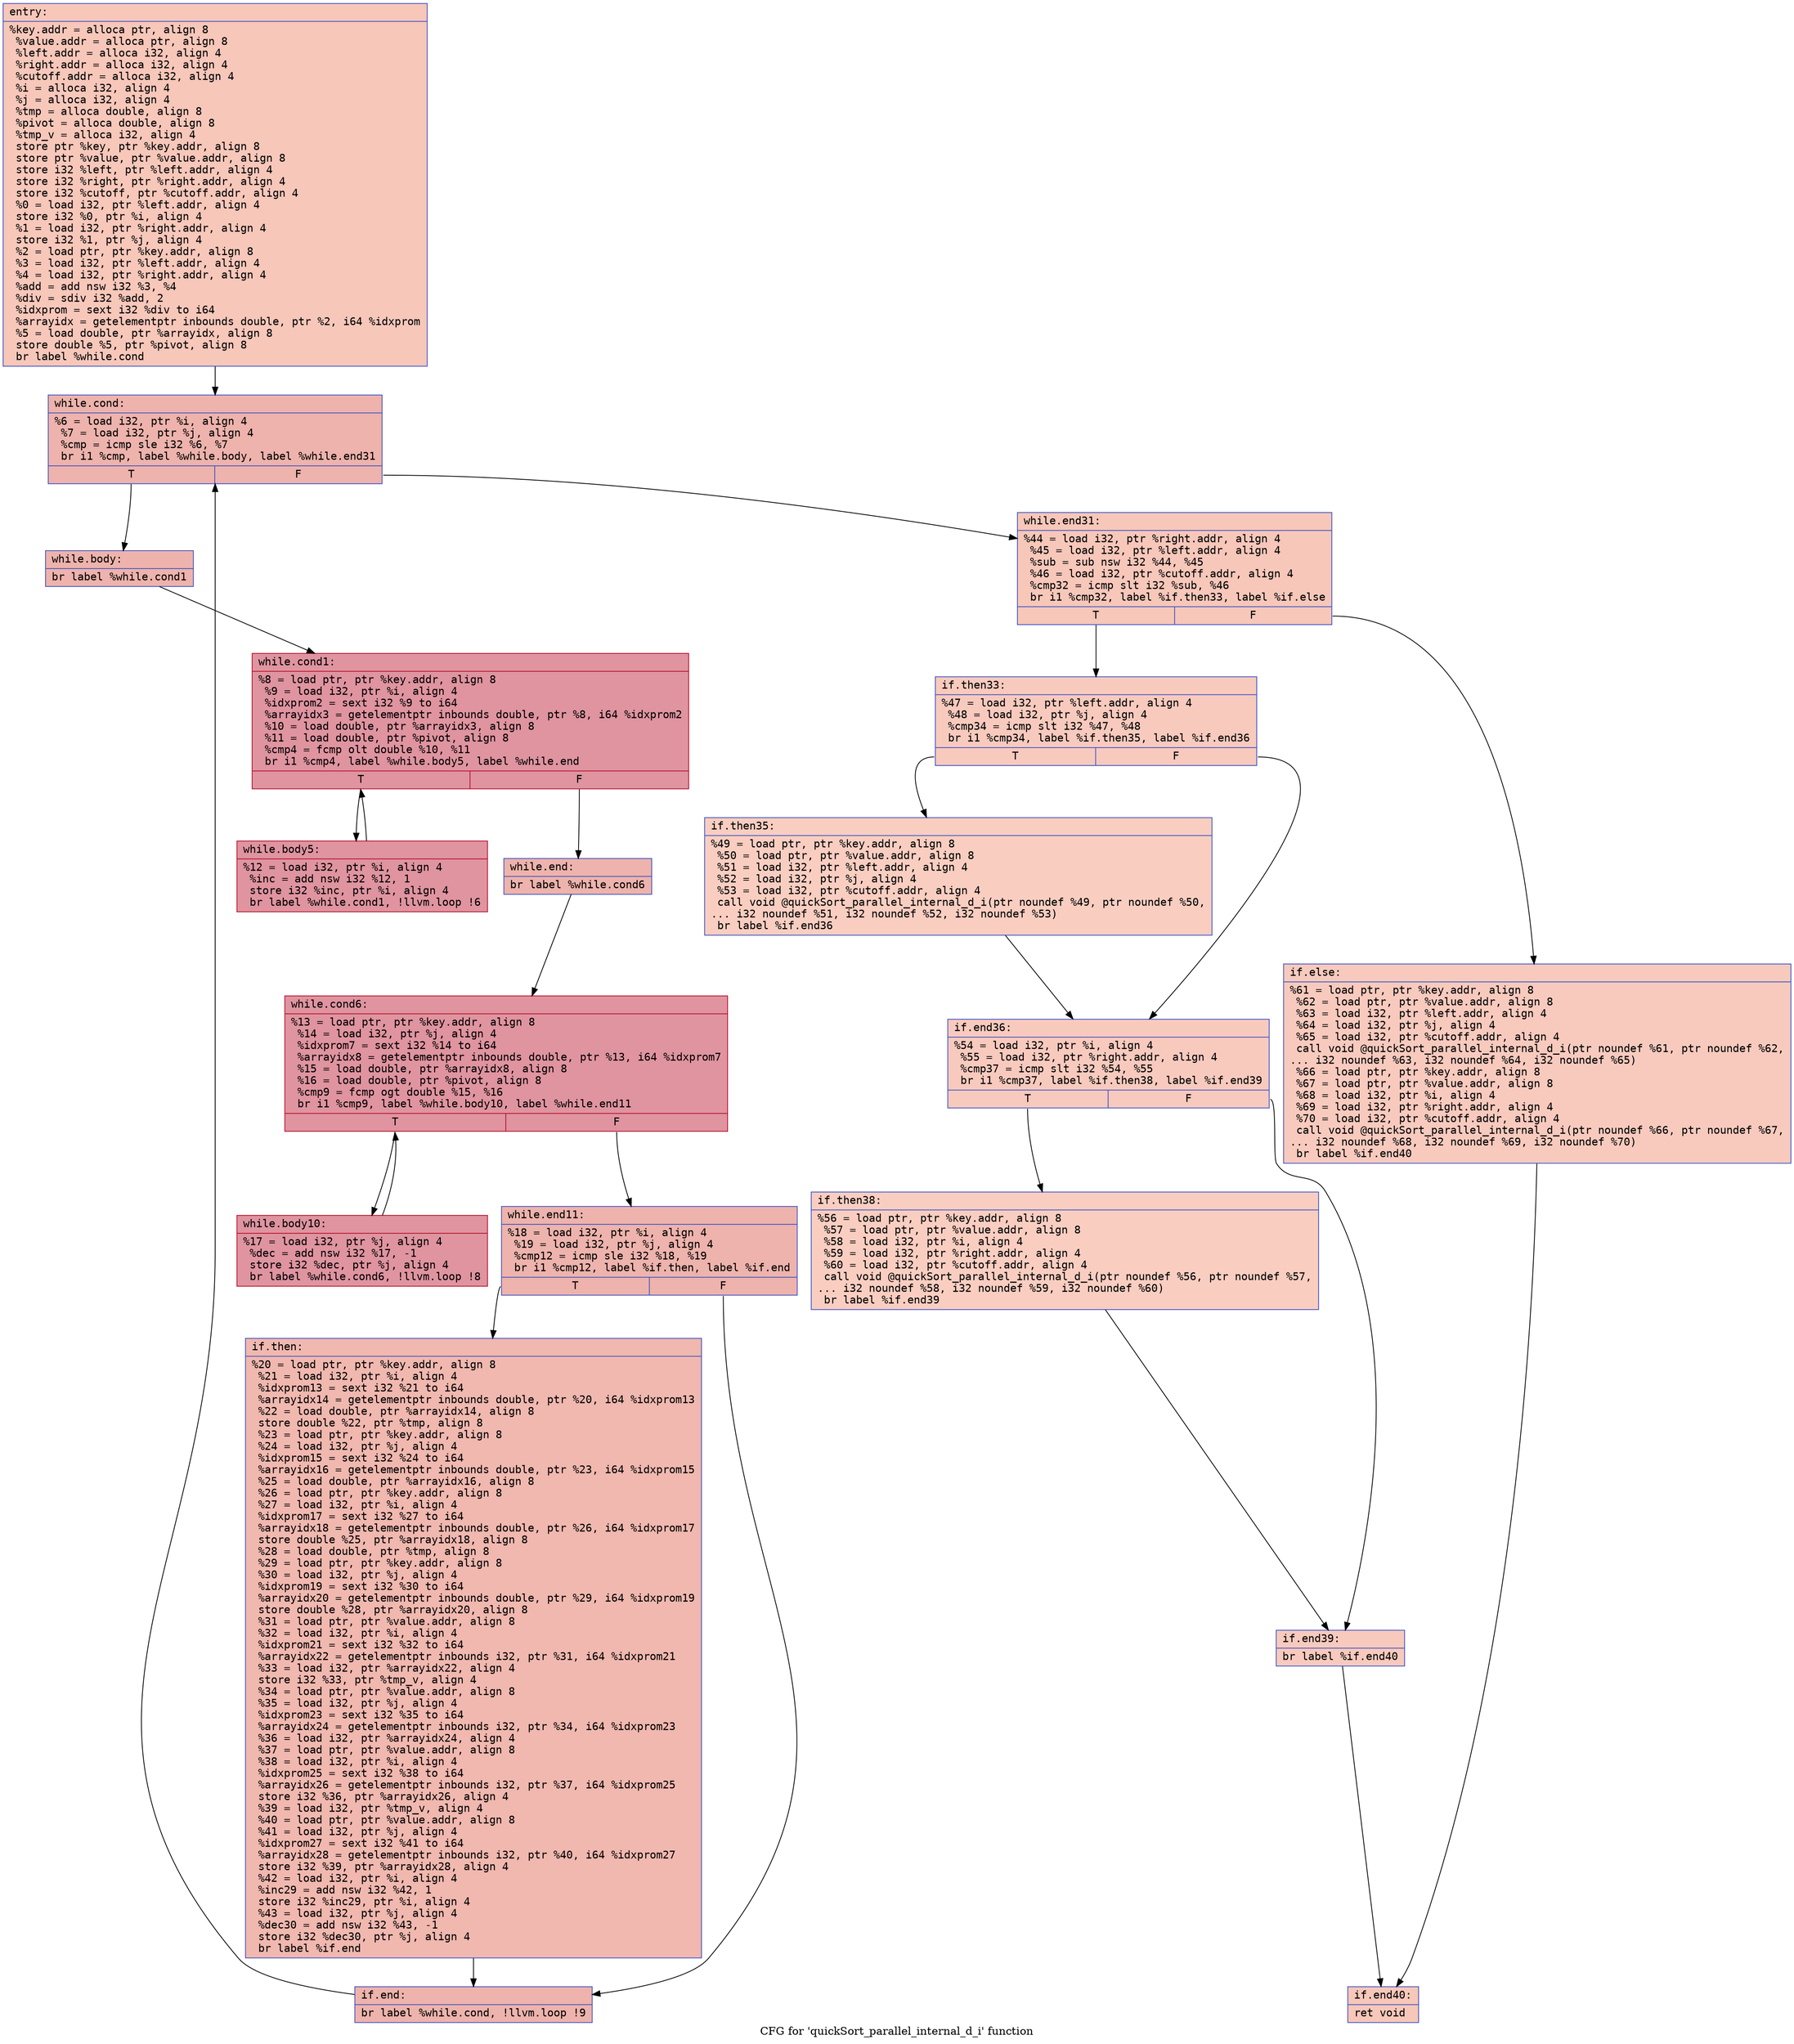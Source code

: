 digraph "CFG for 'quickSort_parallel_internal_d_i' function" {
	label="CFG for 'quickSort_parallel_internal_d_i' function";

	Node0x564d03c20640 [shape=record,color="#3d50c3ff", style=filled, fillcolor="#ec7f6370" fontname="Courier",label="{entry:\l|  %key.addr = alloca ptr, align 8\l  %value.addr = alloca ptr, align 8\l  %left.addr = alloca i32, align 4\l  %right.addr = alloca i32, align 4\l  %cutoff.addr = alloca i32, align 4\l  %i = alloca i32, align 4\l  %j = alloca i32, align 4\l  %tmp = alloca double, align 8\l  %pivot = alloca double, align 8\l  %tmp_v = alloca i32, align 4\l  store ptr %key, ptr %key.addr, align 8\l  store ptr %value, ptr %value.addr, align 8\l  store i32 %left, ptr %left.addr, align 4\l  store i32 %right, ptr %right.addr, align 4\l  store i32 %cutoff, ptr %cutoff.addr, align 4\l  %0 = load i32, ptr %left.addr, align 4\l  store i32 %0, ptr %i, align 4\l  %1 = load i32, ptr %right.addr, align 4\l  store i32 %1, ptr %j, align 4\l  %2 = load ptr, ptr %key.addr, align 8\l  %3 = load i32, ptr %left.addr, align 4\l  %4 = load i32, ptr %right.addr, align 4\l  %add = add nsw i32 %3, %4\l  %div = sdiv i32 %add, 2\l  %idxprom = sext i32 %div to i64\l  %arrayidx = getelementptr inbounds double, ptr %2, i64 %idxprom\l  %5 = load double, ptr %arrayidx, align 8\l  store double %5, ptr %pivot, align 8\l  br label %while.cond\l}"];
	Node0x564d03c20640 -> Node0x564d03c21ca0[tooltip="entry -> while.cond\nProbability 100.00%" ];
	Node0x564d03c21ca0 [shape=record,color="#3d50c3ff", style=filled, fillcolor="#d6524470" fontname="Courier",label="{while.cond:\l|  %6 = load i32, ptr %i, align 4\l  %7 = load i32, ptr %j, align 4\l  %cmp = icmp sle i32 %6, %7\l  br i1 %cmp, label %while.body, label %while.end31\l|{<s0>T|<s1>F}}"];
	Node0x564d03c21ca0:s0 -> Node0x564d03c21f40[tooltip="while.cond -> while.body\nProbability 96.88%" ];
	Node0x564d03c21ca0:s1 -> Node0x564d03c21fc0[tooltip="while.cond -> while.end31\nProbability 3.12%" ];
	Node0x564d03c21f40 [shape=record,color="#3d50c3ff", style=filled, fillcolor="#d6524470" fontname="Courier",label="{while.body:\l|  br label %while.cond1\l}"];
	Node0x564d03c21f40 -> Node0x564d03c220f0[tooltip="while.body -> while.cond1\nProbability 100.00%" ];
	Node0x564d03c220f0 [shape=record,color="#b70d28ff", style=filled, fillcolor="#b70d2870" fontname="Courier",label="{while.cond1:\l|  %8 = load ptr, ptr %key.addr, align 8\l  %9 = load i32, ptr %i, align 4\l  %idxprom2 = sext i32 %9 to i64\l  %arrayidx3 = getelementptr inbounds double, ptr %8, i64 %idxprom2\l  %10 = load double, ptr %arrayidx3, align 8\l  %11 = load double, ptr %pivot, align 8\l  %cmp4 = fcmp olt double %10, %11\l  br i1 %cmp4, label %while.body5, label %while.end\l|{<s0>T|<s1>F}}"];
	Node0x564d03c220f0:s0 -> Node0x564d03c22780[tooltip="while.cond1 -> while.body5\nProbability 96.88%" ];
	Node0x564d03c220f0:s1 -> Node0x564d03c22800[tooltip="while.cond1 -> while.end\nProbability 3.12%" ];
	Node0x564d03c22780 [shape=record,color="#b70d28ff", style=filled, fillcolor="#b70d2870" fontname="Courier",label="{while.body5:\l|  %12 = load i32, ptr %i, align 4\l  %inc = add nsw i32 %12, 1\l  store i32 %inc, ptr %i, align 4\l  br label %while.cond1, !llvm.loop !6\l}"];
	Node0x564d03c22780 -> Node0x564d03c220f0[tooltip="while.body5 -> while.cond1\nProbability 100.00%" ];
	Node0x564d03c22800 [shape=record,color="#3d50c3ff", style=filled, fillcolor="#d6524470" fontname="Courier",label="{while.end:\l|  br label %while.cond6\l}"];
	Node0x564d03c22800 -> Node0x564d03c22cc0[tooltip="while.end -> while.cond6\nProbability 100.00%" ];
	Node0x564d03c22cc0 [shape=record,color="#b70d28ff", style=filled, fillcolor="#b70d2870" fontname="Courier",label="{while.cond6:\l|  %13 = load ptr, ptr %key.addr, align 8\l  %14 = load i32, ptr %j, align 4\l  %idxprom7 = sext i32 %14 to i64\l  %arrayidx8 = getelementptr inbounds double, ptr %13, i64 %idxprom7\l  %15 = load double, ptr %arrayidx8, align 8\l  %16 = load double, ptr %pivot, align 8\l  %cmp9 = fcmp ogt double %15, %16\l  br i1 %cmp9, label %while.body10, label %while.end11\l|{<s0>T|<s1>F}}"];
	Node0x564d03c22cc0:s0 -> Node0x564d03c231d0[tooltip="while.cond6 -> while.body10\nProbability 96.88%" ];
	Node0x564d03c22cc0:s1 -> Node0x564d03c23250[tooltip="while.cond6 -> while.end11\nProbability 3.12%" ];
	Node0x564d03c231d0 [shape=record,color="#b70d28ff", style=filled, fillcolor="#b70d2870" fontname="Courier",label="{while.body10:\l|  %17 = load i32, ptr %j, align 4\l  %dec = add nsw i32 %17, -1\l  store i32 %dec, ptr %j, align 4\l  br label %while.cond6, !llvm.loop !8\l}"];
	Node0x564d03c231d0 -> Node0x564d03c22cc0[tooltip="while.body10 -> while.cond6\nProbability 100.00%" ];
	Node0x564d03c23250 [shape=record,color="#3d50c3ff", style=filled, fillcolor="#d6524470" fontname="Courier",label="{while.end11:\l|  %18 = load i32, ptr %i, align 4\l  %19 = load i32, ptr %j, align 4\l  %cmp12 = icmp sle i32 %18, %19\l  br i1 %cmp12, label %if.then, label %if.end\l|{<s0>T|<s1>F}}"];
	Node0x564d03c23250:s0 -> Node0x564d03c238c0[tooltip="while.end11 -> if.then\nProbability 50.00%" ];
	Node0x564d03c23250:s1 -> Node0x564d03c23930[tooltip="while.end11 -> if.end\nProbability 50.00%" ];
	Node0x564d03c238c0 [shape=record,color="#3d50c3ff", style=filled, fillcolor="#dc5d4a70" fontname="Courier",label="{if.then:\l|  %20 = load ptr, ptr %key.addr, align 8\l  %21 = load i32, ptr %i, align 4\l  %idxprom13 = sext i32 %21 to i64\l  %arrayidx14 = getelementptr inbounds double, ptr %20, i64 %idxprom13\l  %22 = load double, ptr %arrayidx14, align 8\l  store double %22, ptr %tmp, align 8\l  %23 = load ptr, ptr %key.addr, align 8\l  %24 = load i32, ptr %j, align 4\l  %idxprom15 = sext i32 %24 to i64\l  %arrayidx16 = getelementptr inbounds double, ptr %23, i64 %idxprom15\l  %25 = load double, ptr %arrayidx16, align 8\l  %26 = load ptr, ptr %key.addr, align 8\l  %27 = load i32, ptr %i, align 4\l  %idxprom17 = sext i32 %27 to i64\l  %arrayidx18 = getelementptr inbounds double, ptr %26, i64 %idxprom17\l  store double %25, ptr %arrayidx18, align 8\l  %28 = load double, ptr %tmp, align 8\l  %29 = load ptr, ptr %key.addr, align 8\l  %30 = load i32, ptr %j, align 4\l  %idxprom19 = sext i32 %30 to i64\l  %arrayidx20 = getelementptr inbounds double, ptr %29, i64 %idxprom19\l  store double %28, ptr %arrayidx20, align 8\l  %31 = load ptr, ptr %value.addr, align 8\l  %32 = load i32, ptr %i, align 4\l  %idxprom21 = sext i32 %32 to i64\l  %arrayidx22 = getelementptr inbounds i32, ptr %31, i64 %idxprom21\l  %33 = load i32, ptr %arrayidx22, align 4\l  store i32 %33, ptr %tmp_v, align 4\l  %34 = load ptr, ptr %value.addr, align 8\l  %35 = load i32, ptr %j, align 4\l  %idxprom23 = sext i32 %35 to i64\l  %arrayidx24 = getelementptr inbounds i32, ptr %34, i64 %idxprom23\l  %36 = load i32, ptr %arrayidx24, align 4\l  %37 = load ptr, ptr %value.addr, align 8\l  %38 = load i32, ptr %i, align 4\l  %idxprom25 = sext i32 %38 to i64\l  %arrayidx26 = getelementptr inbounds i32, ptr %37, i64 %idxprom25\l  store i32 %36, ptr %arrayidx26, align 4\l  %39 = load i32, ptr %tmp_v, align 4\l  %40 = load ptr, ptr %value.addr, align 8\l  %41 = load i32, ptr %j, align 4\l  %idxprom27 = sext i32 %41 to i64\l  %arrayidx28 = getelementptr inbounds i32, ptr %40, i64 %idxprom27\l  store i32 %39, ptr %arrayidx28, align 4\l  %42 = load i32, ptr %i, align 4\l  %inc29 = add nsw i32 %42, 1\l  store i32 %inc29, ptr %i, align 4\l  %43 = load i32, ptr %j, align 4\l  %dec30 = add nsw i32 %43, -1\l  store i32 %dec30, ptr %j, align 4\l  br label %if.end\l}"];
	Node0x564d03c238c0 -> Node0x564d03c23930[tooltip="if.then -> if.end\nProbability 100.00%" ];
	Node0x564d03c23930 [shape=record,color="#3d50c3ff", style=filled, fillcolor="#d6524470" fontname="Courier",label="{if.end:\l|  br label %while.cond, !llvm.loop !9\l}"];
	Node0x564d03c23930 -> Node0x564d03c21ca0[tooltip="if.end -> while.cond\nProbability 100.00%" ];
	Node0x564d03c21fc0 [shape=record,color="#3d50c3ff", style=filled, fillcolor="#ec7f6370" fontname="Courier",label="{while.end31:\l|  %44 = load i32, ptr %right.addr, align 4\l  %45 = load i32, ptr %left.addr, align 4\l  %sub = sub nsw i32 %44, %45\l  %46 = load i32, ptr %cutoff.addr, align 4\l  %cmp32 = icmp slt i32 %sub, %46\l  br i1 %cmp32, label %if.then33, label %if.else\l|{<s0>T|<s1>F}}"];
	Node0x564d03c21fc0:s0 -> Node0x564d03c26050[tooltip="while.end31 -> if.then33\nProbability 50.00%" ];
	Node0x564d03c21fc0:s1 -> Node0x564d03c260d0[tooltip="while.end31 -> if.else\nProbability 50.00%" ];
	Node0x564d03c26050 [shape=record,color="#3d50c3ff", style=filled, fillcolor="#ef886b70" fontname="Courier",label="{if.then33:\l|  %47 = load i32, ptr %left.addr, align 4\l  %48 = load i32, ptr %j, align 4\l  %cmp34 = icmp slt i32 %47, %48\l  br i1 %cmp34, label %if.then35, label %if.end36\l|{<s0>T|<s1>F}}"];
	Node0x564d03c26050:s0 -> Node0x564d03c26bb0[tooltip="if.then33 -> if.then35\nProbability 50.00%" ];
	Node0x564d03c26050:s1 -> Node0x564d03c26c30[tooltip="if.then33 -> if.end36\nProbability 50.00%" ];
	Node0x564d03c26bb0 [shape=record,color="#3d50c3ff", style=filled, fillcolor="#f2907270" fontname="Courier",label="{if.then35:\l|  %49 = load ptr, ptr %key.addr, align 8\l  %50 = load ptr, ptr %value.addr, align 8\l  %51 = load i32, ptr %left.addr, align 4\l  %52 = load i32, ptr %j, align 4\l  %53 = load i32, ptr %cutoff.addr, align 4\l  call void @quickSort_parallel_internal_d_i(ptr noundef %49, ptr noundef %50,\l... i32 noundef %51, i32 noundef %52, i32 noundef %53)\l  br label %if.end36\l}"];
	Node0x564d03c26bb0 -> Node0x564d03c26c30[tooltip="if.then35 -> if.end36\nProbability 100.00%" ];
	Node0x564d03c26c30 [shape=record,color="#3d50c3ff", style=filled, fillcolor="#ef886b70" fontname="Courier",label="{if.end36:\l|  %54 = load i32, ptr %i, align 4\l  %55 = load i32, ptr %right.addr, align 4\l  %cmp37 = icmp slt i32 %54, %55\l  br i1 %cmp37, label %if.then38, label %if.end39\l|{<s0>T|<s1>F}}"];
	Node0x564d03c26c30:s0 -> Node0x564d03c273f0[tooltip="if.end36 -> if.then38\nProbability 50.00%" ];
	Node0x564d03c26c30:s1 -> Node0x564d03c27440[tooltip="if.end36 -> if.end39\nProbability 50.00%" ];
	Node0x564d03c273f0 [shape=record,color="#3d50c3ff", style=filled, fillcolor="#f2907270" fontname="Courier",label="{if.then38:\l|  %56 = load ptr, ptr %key.addr, align 8\l  %57 = load ptr, ptr %value.addr, align 8\l  %58 = load i32, ptr %i, align 4\l  %59 = load i32, ptr %right.addr, align 4\l  %60 = load i32, ptr %cutoff.addr, align 4\l  call void @quickSort_parallel_internal_d_i(ptr noundef %56, ptr noundef %57,\l... i32 noundef %58, i32 noundef %59, i32 noundef %60)\l  br label %if.end39\l}"];
	Node0x564d03c273f0 -> Node0x564d03c27440[tooltip="if.then38 -> if.end39\nProbability 100.00%" ];
	Node0x564d03c27440 [shape=record,color="#3d50c3ff", style=filled, fillcolor="#ef886b70" fontname="Courier",label="{if.end39:\l|  br label %if.end40\l}"];
	Node0x564d03c27440 -> Node0x564d03c27a20[tooltip="if.end39 -> if.end40\nProbability 100.00%" ];
	Node0x564d03c260d0 [shape=record,color="#3d50c3ff", style=filled, fillcolor="#ef886b70" fontname="Courier",label="{if.else:\l|  %61 = load ptr, ptr %key.addr, align 8\l  %62 = load ptr, ptr %value.addr, align 8\l  %63 = load i32, ptr %left.addr, align 4\l  %64 = load i32, ptr %j, align 4\l  %65 = load i32, ptr %cutoff.addr, align 4\l  call void @quickSort_parallel_internal_d_i(ptr noundef %61, ptr noundef %62,\l... i32 noundef %63, i32 noundef %64, i32 noundef %65)\l  %66 = load ptr, ptr %key.addr, align 8\l  %67 = load ptr, ptr %value.addr, align 8\l  %68 = load i32, ptr %i, align 4\l  %69 = load i32, ptr %right.addr, align 4\l  %70 = load i32, ptr %cutoff.addr, align 4\l  call void @quickSort_parallel_internal_d_i(ptr noundef %66, ptr noundef %67,\l... i32 noundef %68, i32 noundef %69, i32 noundef %70)\l  br label %if.end40\l}"];
	Node0x564d03c260d0 -> Node0x564d03c27a20[tooltip="if.else -> if.end40\nProbability 100.00%" ];
	Node0x564d03c27a20 [shape=record,color="#3d50c3ff", style=filled, fillcolor="#ec7f6370" fontname="Courier",label="{if.end40:\l|  ret void\l}"];
}
